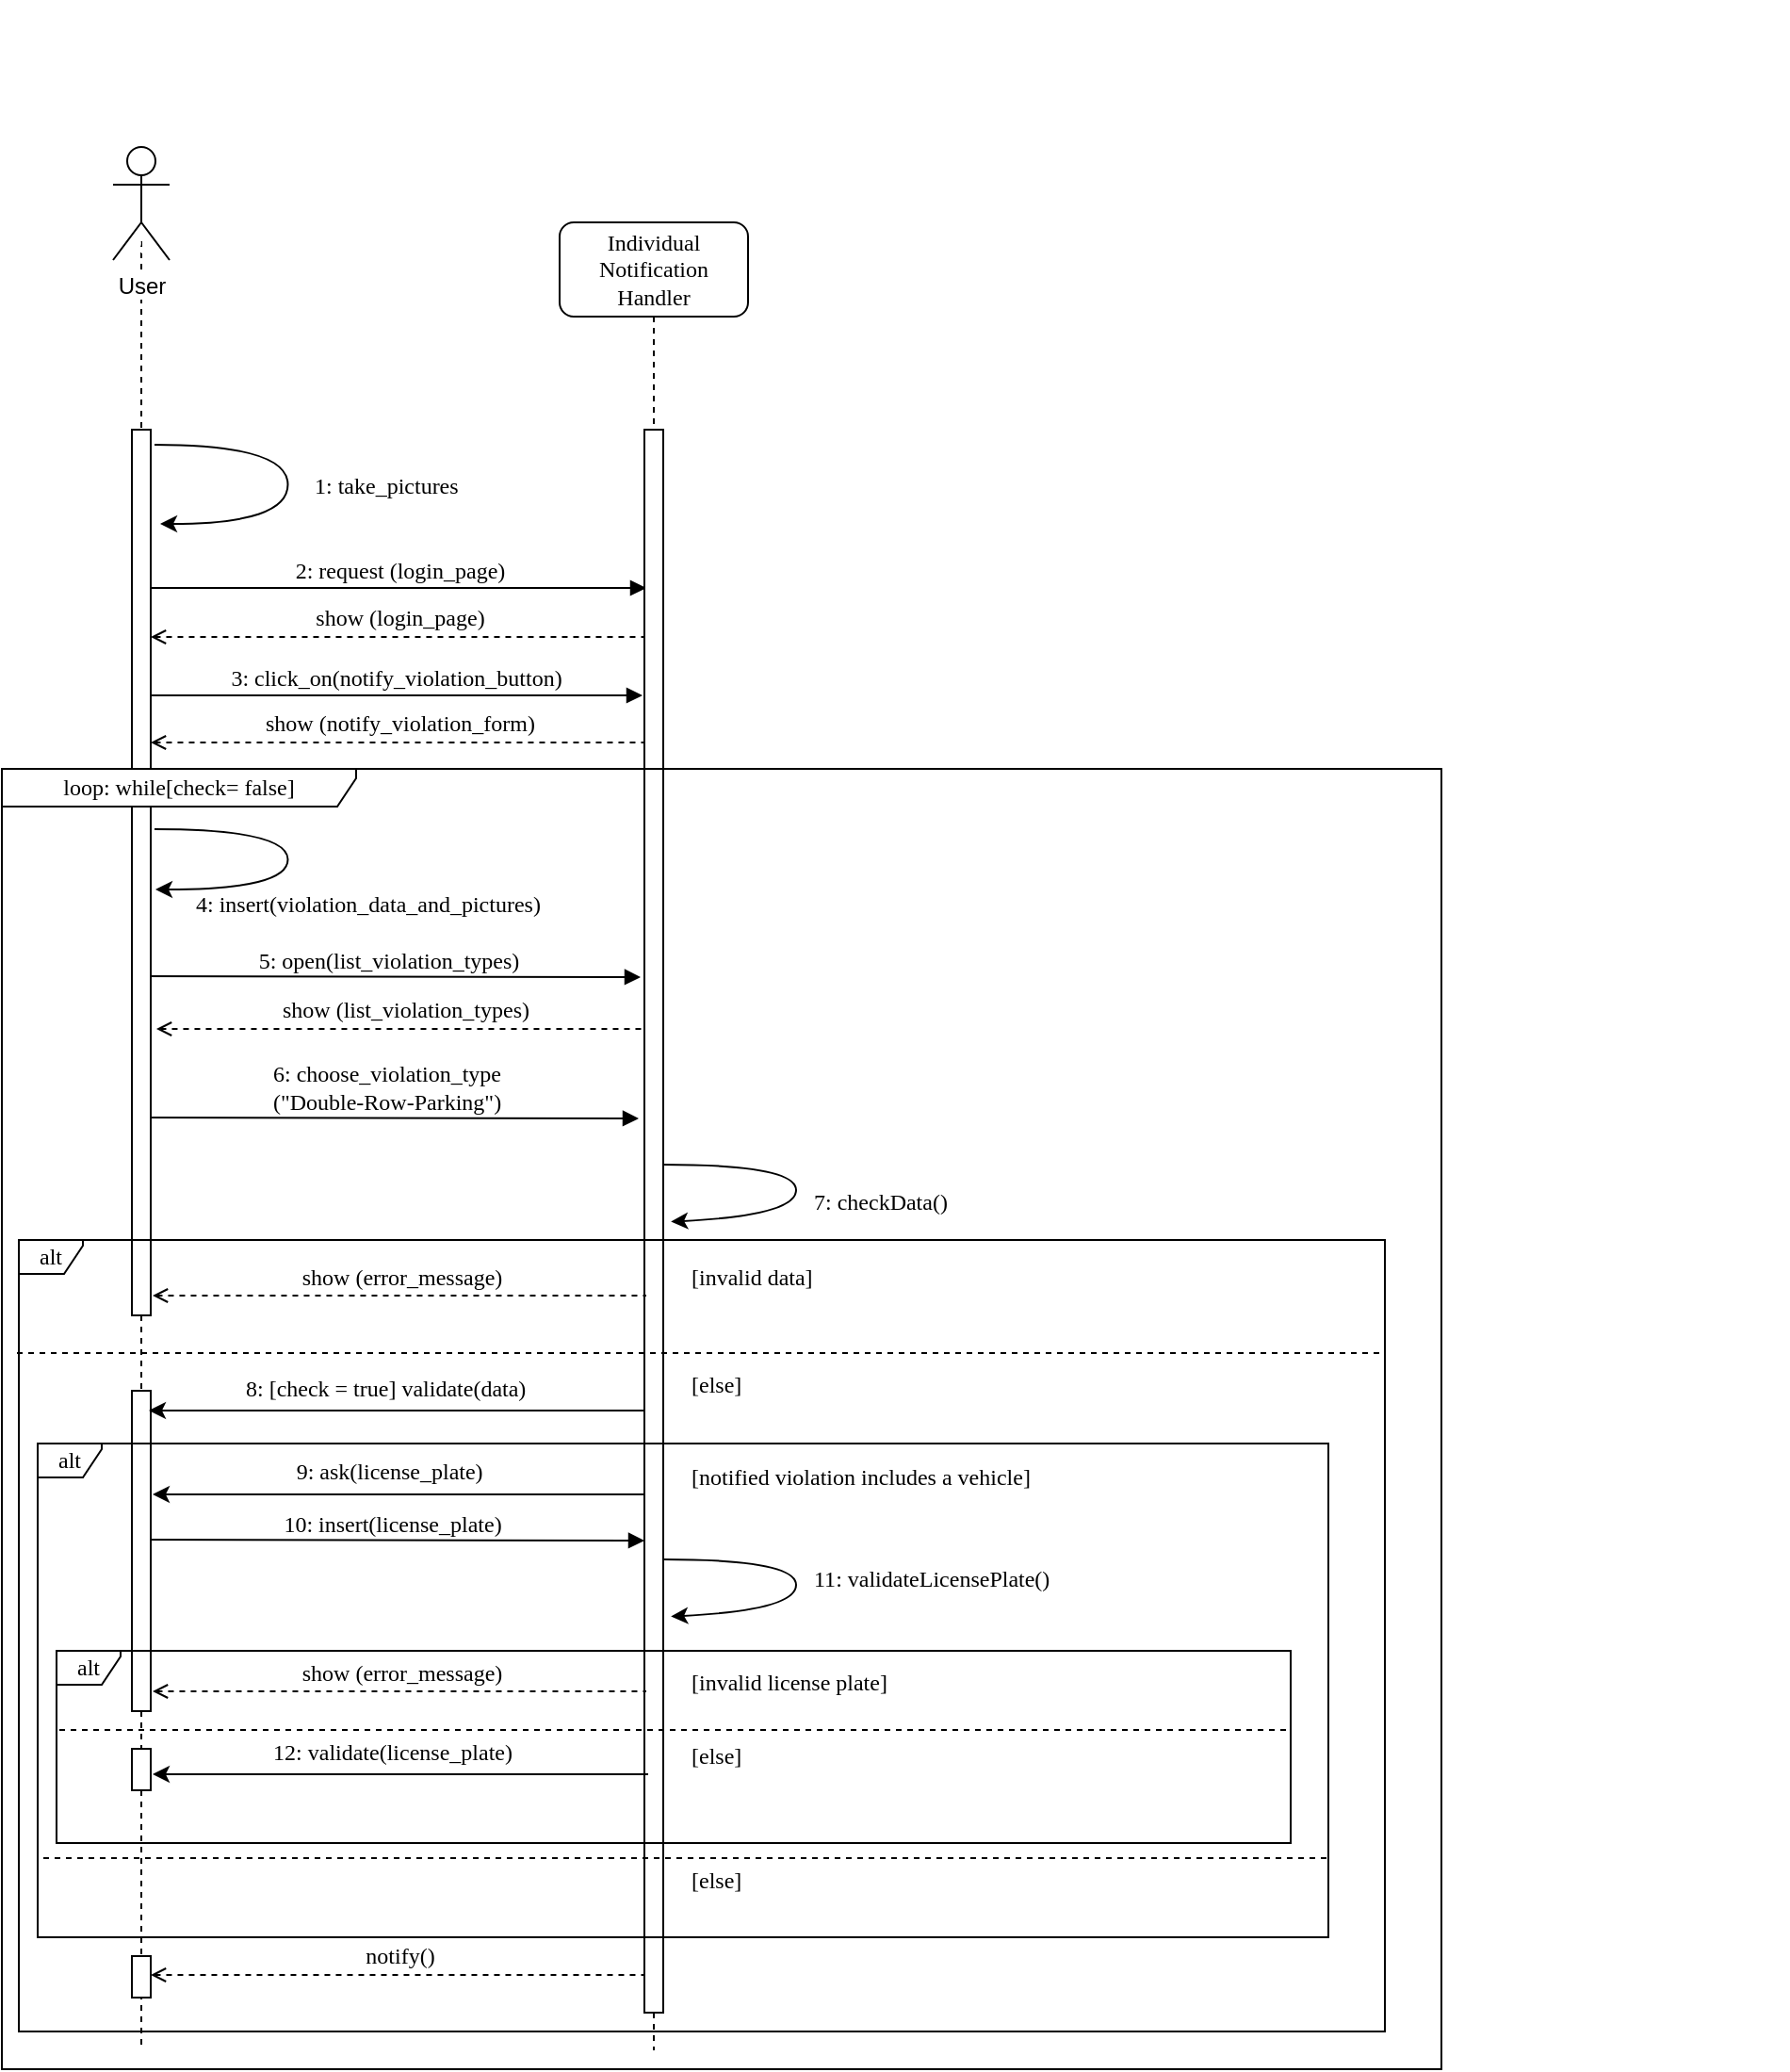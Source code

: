 <mxfile type="device" version="12.1.4" pages="1"><diagram id="13e1069c-82ec-6db2-03f1-153e76fe0fe0" name="Page-1"><mxGraphModel grid="1" shadow="0" math="0" background="#ffffff" pageHeight="850" pageWidth="1100" pageScale="1" page="1" fold="1" arrows="1" connect="1" tooltips="1" guides="1" gridSize="10" dy="1347" dx="982"><root><mxCell id="0"/><mxCell id="1" parent="0"/><mxCell id="45o1ah1FTxN9ZP7xYf2N-92" value="10: insert(license_plate)" parent="1" style="html=1;verticalAlign=bottom;endArrow=block;labelBackgroundColor=none;fontFamily=Verdana;fontSize=12;edgeStyle=elbowEdgeStyle;elbow=vertical;" edge="1"><mxGeometry as="geometry" relative="1"><mxPoint as="sourcePoint" y="769" x="149"/><mxPoint as="targetPoint" y="769.5" x="417"/></mxGeometry></mxCell><mxCell id="45o1ah1FTxN9ZP7xYf2N-86" value="6: choose_violation_type&lt;br&gt;(&quot;Double-Row-Parking&quot;)" parent="1" style="html=1;verticalAlign=bottom;endArrow=block;labelBackgroundColor=none;fontFamily=Verdana;fontSize=12;edgeStyle=elbowEdgeStyle;elbow=vertical;" edge="1"><mxGeometry as="geometry" relative="1"><mxPoint as="sourcePoint" y="545" x="146"/><mxPoint as="targetPoint" y="545.5" x="414"/></mxGeometry></mxCell><mxCell id="45o1ah1FTxN9ZP7xYf2N-73" value="5: open(list_violation_types)" parent="1" style="html=1;verticalAlign=bottom;endArrow=block;labelBackgroundColor=none;fontFamily=Verdana;fontSize=12;edgeStyle=elbowEdgeStyle;elbow=vertical;" edge="1"><mxGeometry as="geometry" relative="1"><mxPoint as="sourcePoint" y="470" x="147"/><mxPoint as="targetPoint" y="470.5" x="415"/></mxGeometry></mxCell><mxCell id="45o1ah1FTxN9ZP7xYf2N-66" value="3: click_on(notify_violation_button)" parent="1" style="html=1;verticalAlign=bottom;endArrow=block;entryX=0;entryY=0;labelBackgroundColor=none;fontFamily=Verdana;fontSize=12;edgeStyle=elbowEdgeStyle;elbow=vertical;" edge="1"><mxGeometry as="geometry" relative="1"><mxPoint as="sourcePoint" y="321" x="154"/><mxPoint as="targetPoint" y="321" x="416"/></mxGeometry></mxCell><mxCell id="45o1ah1FTxN9ZP7xYf2N-56" value="" parent="1" style="endArrow=none;dashed=1;html=1;fontColor=#FFFFFF;startArrow=open;startFill=0;" edge="1"><mxGeometry as="geometry" height="50" width="50" relative="1"><mxPoint as="sourcePoint" y="498" x="158"/><mxPoint as="targetPoint" y="498" x="420"/><Array as="points"><mxPoint y="498" x="328"/></Array></mxGeometry></mxCell><mxCell id="45o1ah1FTxN9ZP7xYf2N-57" value="&lt;font color=&quot;#000000&quot;&gt;show (list_violation_types)&lt;/font&gt;" parent="45o1ah1FTxN9ZP7xYf2N-56" vertex="1" style="text;html=1;resizable=0;points=[];align=center;verticalAlign=middle;labelBackgroundColor=#ffffff;fontColor=#FFFFFF;fontFamily=Verdana;" connectable="0"><mxGeometry as="geometry" y="58" x="0.45" relative="1"><mxPoint as="offset" y="48" x="-58"/></mxGeometry></mxCell><mxCell id="45o1ah1FTxN9ZP7xYf2N-29" value="" parent="1" style="endArrow=classic;html=1;fontFamily=Verdana;fontColor=#FFFFFF;" edge="1"><mxGeometry as="geometry" height="50" width="50" relative="1"><mxPoint as="sourcePoint" y="745" x="419"/><mxPoint as="targetPoint" y="745" x="156"/></mxGeometry></mxCell><mxCell id="45o1ah1FTxN9ZP7xYf2N-30" value="&lt;font color=&quot;#000000&quot;&gt;9: ask(license_plate)&lt;/font&gt;t" parent="45o1ah1FTxN9ZP7xYf2N-29" vertex="1" style="text;html=1;resizable=0;points=[];align=center;verticalAlign=middle;labelBackgroundColor=none;fontFamily=Verdana;fontColor=#FFFFFF;" connectable="0"><mxGeometry as="geometry" y="-3" x="-0.223" relative="1"><mxPoint as="offset" y="-9" x="-34"/></mxGeometry></mxCell><mxCell id="45o1ah1FTxN9ZP7xYf2N-11" value="" parent="1" style="endArrow=none;dashed=1;html=1;fontColor=#FFFFFF;startArrow=open;startFill=0;" edge="1"><mxGeometry as="geometry" height="50" width="50" relative="1"><mxPoint as="sourcePoint" y="290" x="155"/><mxPoint as="targetPoint" y="290" x="417"/><Array as="points"><mxPoint y="290" x="325"/></Array></mxGeometry></mxCell><mxCell id="45o1ah1FTxN9ZP7xYf2N-12" value="&lt;font color=&quot;#000000&quot;&gt;show (login_page)&lt;/font&gt;" parent="45o1ah1FTxN9ZP7xYf2N-11" vertex="1" style="text;html=1;resizable=0;points=[];align=center;verticalAlign=middle;labelBackgroundColor=#ffffff;fontColor=#FFFFFF;fontFamily=Verdana;" connectable="0"><mxGeometry as="geometry" y="58" x="0.45" relative="1"><mxPoint as="offset" y="48" x="-58"/></mxGeometry></mxCell><mxCell id="7baba1c4bc27f4b0-2" value="Individual Notification Handler" parent="1" vertex="1" style="shape=umlLifeline;perimeter=lifelinePerimeter;whiteSpace=wrap;html=1;container=1;collapsible=0;recursiveResize=0;outlineConnect=0;rounded=1;shadow=0;comic=0;labelBackgroundColor=none;strokeColor=#000000;strokeWidth=1;fillColor=#FFFFFF;fontFamily=Verdana;fontSize=12;fontColor=#000000;align=center;size=50;"><mxGeometry as="geometry" height="970" width="100" y="70" x="372"/></mxCell><mxCell id="7baba1c4bc27f4b0-8" value=":Object" parent="1" vertex="1" style="shape=umlLifeline;perimeter=lifelinePerimeter;whiteSpace=wrap;html=1;container=1;collapsible=0;recursiveResize=0;outlineConnect=0;rounded=1;shadow=0;comic=0;labelBackgroundColor=none;strokeColor=#000000;strokeWidth=1;fillColor=#FFFFFF;fontFamily=Verdana;fontSize=12;fontColor=#FFFFFF;align=center;size=0;"><mxGeometry as="geometry" height="960" width="100" y="80" x="100"/></mxCell><mxCell id="45o1ah1FTxN9ZP7xYf2N-1" value="User" parent="7baba1c4bc27f4b0-8" vertex="1" style="shape=umlActor;verticalLabelPosition=bottom;labelBackgroundColor=#ffffff;verticalAlign=top;html=1;outlineConnect=0;"><mxGeometry as="geometry" height="60" width="30" y="-50" x="35"/></mxCell><mxCell id="45o1ah1FTxN9ZP7xYf2N-64" value="" parent="7baba1c4bc27f4b0-8" vertex="1" style="html=1;points=[];perimeter=orthogonalPerimeter;rounded=0;shadow=0;comic=0;labelBackgroundColor=none;strokeColor=#000000;strokeWidth=1;fillColor=#FFFFFF;fontFamily=Verdana;fontSize=12;fontColor=#000000;align=center;"><mxGeometry as="geometry" height="170" width="10" y="610" x="45"/></mxCell><mxCell id="7baba1c4bc27f4b0-9" value="" parent="7baba1c4bc27f4b0-8" vertex="1" style="html=1;points=[];perimeter=orthogonalPerimeter;rounded=0;shadow=0;comic=0;labelBackgroundColor=none;strokeColor=#000000;strokeWidth=1;fillColor=#FFFFFF;fontFamily=Verdana;fontSize=12;fontColor=#000000;align=center;"><mxGeometry as="geometry" height="470" width="10" y="100" x="45"/></mxCell><mxCell id="45o1ah1FTxN9ZP7xYf2N-100" value="" parent="7baba1c4bc27f4b0-8" vertex="1" style="html=1;points=[];perimeter=orthogonalPerimeter;rounded=0;shadow=0;comic=0;labelBackgroundColor=none;strokeColor=#000000;strokeWidth=1;fillColor=#FFFFFF;fontFamily=Verdana;fontSize=12;fontColor=#000000;align=center;"><mxGeometry as="geometry" height="22" width="10" y="910" x="45"/></mxCell><mxCell id="45o1ah1FTxN9ZP7xYf2N-111" value="" parent="7baba1c4bc27f4b0-8" vertex="1" style="html=1;points=[];perimeter=orthogonalPerimeter;rounded=0;shadow=0;comic=0;labelBackgroundColor=none;strokeColor=#000000;strokeWidth=1;fillColor=#FFFFFF;fontFamily=Verdana;fontSize=12;fontColor=#000000;align=center;"><mxGeometry as="geometry" height="22" width="10" y="800" x="45"/></mxCell><mxCell id="7baba1c4bc27f4b0-11" value="2: request (login_page)" parent="1" style="html=1;verticalAlign=bottom;endArrow=block;entryX=0.12;entryY=0.184;labelBackgroundColor=none;fontFamily=Verdana;fontSize=12;edgeStyle=elbowEdgeStyle;elbow=vertical;entryDx=0;entryDy=0;entryPerimeter=0;" edge="1"><mxGeometry as="geometry" relative="1"><mxPoint as="sourcePoint" y="264" x="155"/><mxPoint as="targetPoint" y="264" x="418"/><Array as="points"/></mxGeometry></mxCell><mxCell id="45o1ah1FTxN9ZP7xYf2N-7" value="Text" parent="1" vertex="1" style="text;html=1;resizable=0;points=[];autosize=1;align=left;verticalAlign=top;spacingTop=-4;fontColor=#FFFFFF;"><mxGeometry as="geometry" height="20" width="40" y="104" x="167"/></mxCell><mxCell id="7baba1c4bc27f4b0-10" value="" parent="1" vertex="1" style="html=1;points=[];perimeter=orthogonalPerimeter;rounded=0;shadow=0;comic=0;labelBackgroundColor=none;strokeColor=#000000;strokeWidth=1;fillColor=#FFFFFF;fontFamily=Verdana;fontSize=12;fontColor=#000000;align=center;"><mxGeometry as="geometry" height="840" width="10" y="180" x="417"/></mxCell><mxCell id="45o1ah1FTxN9ZP7xYf2N-16" value="" parent="1" style="endArrow=classic;html=1;fontColor=#FFFFFF;curved=1;" edge="1"><mxGeometry as="geometry" height="50" width="50" relative="1"><mxPoint as="sourcePoint" y="188" x="157"/><mxPoint as="targetPoint" y="230" x="160"/><Array as="points"><mxPoint y="188" x="227.5"/><mxPoint y="230" x="228"/></Array></mxGeometry></mxCell><mxCell id="45o1ah1FTxN9ZP7xYf2N-17" value="&lt;font color=&quot;#000000&quot;&gt;1&lt;/font&gt;&lt;font color=&quot;#000000&quot;&gt;: take_pictures&lt;/font&gt;" parent="1" vertex="1" style="text;html=1;resizable=0;points=[];autosize=1;align=left;verticalAlign=top;spacingTop=-4;fontColor=#FFFFFF;fontFamily=Verdana;"><mxGeometry as="geometry" height="20" width="110" y="200" x="240"/></mxCell><mxCell id="45o1ah1FTxN9ZP7xYf2N-20" value="" parent="1" style="endArrow=classic;html=1;fontColor=#FFFFFF;curved=1;entryX=1.26;entryY=0.366;entryDx=0;entryDy=0;entryPerimeter=0;" edge="1"><mxGeometry as="geometry" height="50" width="50" relative="1"><mxPoint as="sourcePoint" y="570" x="427"/><mxPoint as="targetPoint" y="600.26" x="431.1"/><Array as="points"><mxPoint y="570" x="497.5"/><mxPoint y="597" x="497.5"/></Array></mxGeometry></mxCell><mxCell id="45o1ah1FTxN9ZP7xYf2N-40" value="Text" parent="1" vertex="1" style="text;html=1;resizable=0;points=[];autosize=1;align=left;verticalAlign=top;spacingTop=-4;fontFamily=Verdana;fontColor=#FFFFFF;"><mxGeometry as="geometry" height="20" width="40" y="382" x="984"/></mxCell><mxCell id="45o1ah1FTxN9ZP7xYf2N-41" value="Text" parent="1" vertex="1" style="text;html=1;resizable=0;points=[];autosize=1;align=left;verticalAlign=top;spacingTop=-4;fontFamily=Verdana;fontColor=#FFFFFF;"><mxGeometry as="geometry" height="20" width="40" y="168" x="984"/></mxCell><mxCell id="45o1ah1FTxN9ZP7xYf2N-42" value="Text" parent="1" vertex="1" style="text;html=1;resizable=0;points=[];autosize=1;align=left;verticalAlign=top;spacingTop=-4;fontFamily=Verdana;fontColor=#FFFFFF;"><mxGeometry as="geometry" height="20" width="40" y="10" x="984"/></mxCell><mxCell id="45o1ah1FTxN9ZP7xYf2N-43" value="Text" parent="1" vertex="1" style="text;html=1;resizable=0;points=[];autosize=1;align=left;verticalAlign=top;spacingTop=-4;fontFamily=Verdana;fontColor=#FFFFFF;"><mxGeometry as="geometry" height="20" width="40" y="159" x="780"/></mxCell><mxCell id="45o1ah1FTxN9ZP7xYf2N-44" value="Text" parent="1" vertex="1" style="text;html=1;resizable=0;points=[];autosize=1;align=left;verticalAlign=top;spacingTop=-4;fontFamily=Verdana;fontColor=#FFFFFF;"><mxGeometry as="geometry" height="20" width="40" y="-48" x="778"/></mxCell><mxCell id="45o1ah1FTxN9ZP7xYf2N-45" value="Text" parent="1" vertex="1" style="text;html=1;resizable=0;points=[];autosize=1;align=left;verticalAlign=top;spacingTop=-4;fontFamily=Verdana;fontColor=#FFFFFF;"><mxGeometry as="geometry" height="20" width="40" y="67" x="778"/></mxCell><mxCell id="45o1ah1FTxN9ZP7xYf2N-54" value="" parent="1" style="endArrow=none;dashed=1;html=1;fontFamily=Verdana;fontColor=#FFFFFF;" edge="1"><mxGeometry as="geometry" height="50" width="50" relative="1"><mxPoint as="sourcePoint" y="670" x="84"/><mxPoint as="targetPoint" y="670" x="810"/></mxGeometry></mxCell><mxCell id="45o1ah1FTxN9ZP7xYf2N-55" value="&lt;font color=&quot;#000000&quot;&gt;[invalid data]&lt;/font&gt;" parent="1" vertex="1" style="text;html=1;resizable=0;points=[];autosize=1;align=left;verticalAlign=top;spacingTop=-4;fontFamily=Verdana;fontColor=#FFFFFF;"><mxGeometry as="geometry" height="20" width="100" y="620" x="440"/></mxCell><mxCell id="45o1ah1FTxN9ZP7xYf2N-58" value="&lt;font color=&quot;#000000&quot;&gt;[else]&lt;/font&gt;" parent="1" vertex="1" style="text;html=1;resizable=0;points=[];autosize=1;align=left;verticalAlign=top;spacingTop=-4;fontFamily=Verdana;fontColor=#FFFFFF;"><mxGeometry as="geometry" height="20" width="50" y="677" x="440"/></mxCell><mxCell id="45o1ah1FTxN9ZP7xYf2N-68" value="" parent="1" style="endArrow=none;dashed=1;html=1;fontColor=#FFFFFF;startArrow=open;startFill=0;" edge="1"><mxGeometry as="geometry" height="50" width="50" relative="1"><mxPoint as="sourcePoint" y="346" x="155"/><mxPoint as="targetPoint" y="346" x="417"/><Array as="points"><mxPoint y="346" x="325"/></Array></mxGeometry></mxCell><mxCell id="45o1ah1FTxN9ZP7xYf2N-69" value="&lt;font color=&quot;#000000&quot;&gt;show (notify_violation_form)&lt;/font&gt;" parent="45o1ah1FTxN9ZP7xYf2N-68" vertex="1" style="text;html=1;resizable=0;points=[];align=center;verticalAlign=middle;labelBackgroundColor=#ffffff;fontColor=#FFFFFF;fontFamily=Verdana;" connectable="0"><mxGeometry as="geometry" y="58" x="0.45" relative="1"><mxPoint as="offset" y="48" x="-58"/></mxGeometry></mxCell><mxCell id="45o1ah1FTxN9ZP7xYf2N-21" value="&lt;font color=&quot;#000000&quot;&gt;7&lt;/font&gt;&lt;font color=&quot;#000000&quot;&gt;: checkData()&lt;/font&gt;" parent="1" vertex="1" style="text;html=1;resizable=0;points=[];autosize=1;align=left;verticalAlign=top;spacingTop=-4;fontColor=#FFFFFF;fontFamily=Verdana;"><mxGeometry as="geometry" height="20" width="110" y="580" x="505"/></mxCell><mxCell id="45o1ah1FTxN9ZP7xYf2N-84" value="" parent="1" style="endArrow=classic;html=1;fontColor=#FFFFFF;curved=1;entryX=0.575;entryY=0.2;entryDx=0;entryDy=0;entryPerimeter=0;" edge="1"><mxGeometry as="geometry" height="50" width="50" relative="1"><mxPoint as="sourcePoint" y="392" x="157"/><mxPoint as="targetPoint" y="424" x="157.5"/><Array as="points"><mxPoint y="392" x="227.5"/><mxPoint y="424" x="228"/></Array></mxGeometry></mxCell><mxCell id="45o1ah1FTxN9ZP7xYf2N-85" value="&lt;font color=&quot;#000000&quot;&gt;4&lt;/font&gt;&lt;font color=&quot;#000000&quot;&gt;: insert(violation_data_and_pictures)&lt;/font&gt;" parent="1" vertex="1" style="text;html=1;resizable=0;points=[];autosize=1;align=left;verticalAlign=top;spacingTop=-4;fontColor=#FFFFFF;fontFamily=Verdana;"><mxGeometry as="geometry" height="20" width="250" y="422" x="177"/></mxCell><mxCell id="45o1ah1FTxN9ZP7xYf2N-87" value="" parent="1" style="endArrow=none;dashed=1;html=1;fontColor=#FFFFFF;startArrow=open;startFill=0;" edge="1"><mxGeometry as="geometry" height="50" width="50" relative="1"><mxPoint as="sourcePoint" y="639.5" x="156"/><mxPoint as="targetPoint" y="639.5" x="418"/><Array as="points"><mxPoint y="639.5" x="326"/></Array></mxGeometry></mxCell><mxCell id="45o1ah1FTxN9ZP7xYf2N-88" value="&lt;font color=&quot;#000000&quot;&gt;show (error_message)&lt;/font&gt;" parent="45o1ah1FTxN9ZP7xYf2N-87" vertex="1" style="text;html=1;resizable=0;points=[];align=center;verticalAlign=middle;labelBackgroundColor=#ffffff;fontColor=#FFFFFF;fontFamily=Verdana;" connectable="0"><mxGeometry as="geometry" y="58" x="0.45" relative="1"><mxPoint as="offset" y="48" x="-58"/></mxGeometry></mxCell><mxCell id="45o1ah1FTxN9ZP7xYf2N-90" value="&lt;font color=&quot;#000000&quot;&gt;[notified violation includes a vehicle]&lt;/font&gt;" parent="1" vertex="1" style="text;html=1;resizable=0;points=[];autosize=1;align=left;verticalAlign=top;spacingTop=-4;fontFamily=Verdana;fontColor=#FFFFFF;"><mxGeometry as="geometry" height="20" width="240" y="726" x="440"/></mxCell><mxCell id="45o1ah1FTxN9ZP7xYf2N-91" value="&lt;font color=&quot;#000000&quot;&gt;[else]&lt;/font&gt;" parent="1" vertex="1" style="text;html=1;resizable=0;points=[];autosize=1;align=left;verticalAlign=top;spacingTop=-4;fontFamily=Verdana;fontColor=#FFFFFF;"><mxGeometry as="geometry" height="20" width="50" y="874" x="440"/></mxCell><mxCell id="45o1ah1FTxN9ZP7xYf2N-93" value="" parent="1" style="endArrow=classic;html=1;fontColor=#FFFFFF;curved=1;entryX=1.26;entryY=0.366;entryDx=0;entryDy=0;entryPerimeter=0;" edge="1"><mxGeometry as="geometry" height="50" width="50" relative="1"><mxPoint as="sourcePoint" y="779.5" x="427"/><mxPoint as="targetPoint" y="809.76" x="431.1"/><Array as="points"><mxPoint y="779.5" x="497.5"/><mxPoint y="806.5" x="497.5"/></Array></mxGeometry></mxCell><mxCell id="45o1ah1FTxN9ZP7xYf2N-94" value="&lt;font color=&quot;#000000&quot;&gt;11&lt;/font&gt;&lt;font color=&quot;#000000&quot;&gt;: validateLicensePlate()&lt;/font&gt;" parent="1" vertex="1" style="text;html=1;resizable=0;points=[];autosize=1;align=left;verticalAlign=top;spacingTop=-4;fontColor=#FFFFFF;fontFamily=Verdana;"><mxGeometry as="geometry" height="20" width="170" y="780" x="505"/></mxCell><mxCell id="45o1ah1FTxN9ZP7xYf2N-97" value="" parent="1" style="endArrow=none;dashed=1;html=1;fontFamily=Verdana;fontColor=#FFFFFF;" edge="1"><mxGeometry as="geometry" height="50" width="50" relative="1"><mxPoint as="sourcePoint" y="938" x="98"/><mxPoint as="targetPoint" y="938" x="780"/></mxGeometry></mxCell><mxCell id="45o1ah1FTxN9ZP7xYf2N-98" value="" parent="1" style="endArrow=none;dashed=1;html=1;fontColor=#FFFFFF;startArrow=open;startFill=0;" edge="1"><mxGeometry as="geometry" height="50" width="50" relative="1"><mxPoint as="sourcePoint" y="1000" x="155"/><mxPoint as="targetPoint" y="1000" x="417"/><Array as="points"><mxPoint y="1000" x="325"/></Array></mxGeometry></mxCell><mxCell id="45o1ah1FTxN9ZP7xYf2N-99" value="&lt;font color=&quot;#000000&quot;&gt;notify()&lt;/font&gt;" parent="45o1ah1FTxN9ZP7xYf2N-98" vertex="1" style="text;html=1;resizable=0;points=[];align=center;verticalAlign=middle;labelBackgroundColor=#ffffff;fontColor=#FFFFFF;fontFamily=Verdana;" connectable="0"><mxGeometry as="geometry" y="58" x="0.45" relative="1"><mxPoint as="offset" y="48" x="-58"/></mxGeometry></mxCell><mxCell id="45o1ah1FTxN9ZP7xYf2N-101" value="" parent="1" style="endArrow=classic;html=1;fontFamily=Verdana;fontColor=#FFFFFF;" edge="1"><mxGeometry as="geometry" height="50" width="50" relative="1"><mxPoint as="sourcePoint" y="700.5" x="417"/><mxPoint as="targetPoint" y="700.5" x="154"/></mxGeometry></mxCell><mxCell id="45o1ah1FTxN9ZP7xYf2N-102" value="&lt;font color=&quot;#000000&quot;&gt;8: [check = true] validate(data)&lt;/font&gt;t" parent="45o1ah1FTxN9ZP7xYf2N-101" vertex="1" style="text;html=1;resizable=0;points=[];align=center;verticalAlign=middle;labelBackgroundColor=none;fontFamily=Verdana;fontColor=#FFFFFF;" connectable="0"><mxGeometry as="geometry" y="-3" x="-0.223" relative="1"><mxPoint as="offset" y="-9" x="-34"/></mxGeometry></mxCell><mxCell id="45o1ah1FTxN9ZP7xYf2N-104" value="&lt;font color=&quot;#000000&quot;&gt;[invalid license plate]&lt;/font&gt;" parent="1" vertex="1" style="text;html=1;resizable=0;points=[];autosize=1;align=left;verticalAlign=top;spacingTop=-4;fontFamily=Verdana;fontColor=#FFFFFF;"><mxGeometry as="geometry" height="20" width="140" y="835" x="440"/></mxCell><mxCell id="45o1ah1FTxN9ZP7xYf2N-105" value="&lt;font color=&quot;#000000&quot;&gt;[else]&lt;/font&gt;" parent="1" vertex="1" style="text;html=1;resizable=0;points=[];autosize=1;align=left;verticalAlign=top;spacingTop=-4;fontFamily=Verdana;fontColor=#FFFFFF;"><mxGeometry as="geometry" height="20" width="50" y="940" x="440"/></mxCell><mxCell id="45o1ah1FTxN9ZP7xYf2N-106" value="" parent="1" style="endArrow=none;dashed=1;html=1;fontFamily=Verdana;fontColor=#FFFFFF;" edge="1"><mxGeometry as="geometry" height="50" width="50" relative="1"><mxPoint as="sourcePoint" y="870" x="106.5"/><mxPoint as="targetPoint" y="870" x="760"/></mxGeometry></mxCell><mxCell id="45o1ah1FTxN9ZP7xYf2N-107" value="" parent="1" style="endArrow=none;dashed=1;html=1;fontColor=#FFFFFF;startArrow=open;startFill=0;" edge="1"><mxGeometry as="geometry" height="50" width="50" relative="1"><mxPoint as="sourcePoint" y="849.5" x="156"/><mxPoint as="targetPoint" y="849.5" x="418"/><Array as="points"><mxPoint y="849.5" x="326"/></Array></mxGeometry></mxCell><mxCell id="45o1ah1FTxN9ZP7xYf2N-108" value="&lt;font color=&quot;#000000&quot;&gt;show (error_message)&lt;/font&gt;" parent="45o1ah1FTxN9ZP7xYf2N-107" vertex="1" style="text;html=1;resizable=0;points=[];align=center;verticalAlign=middle;labelBackgroundColor=#ffffff;fontColor=#FFFFFF;fontFamily=Verdana;" connectable="0"><mxGeometry as="geometry" y="58" x="0.45" relative="1"><mxPoint as="offset" y="48" x="-58"/></mxGeometry></mxCell><mxCell id="45o1ah1FTxN9ZP7xYf2N-112" value="" parent="1" style="endArrow=classic;html=1;fontFamily=Verdana;fontColor=#FFFFFF;" edge="1"><mxGeometry as="geometry" height="50" width="50" relative="1"><mxPoint as="sourcePoint" y="893.5" x="419"/><mxPoint as="targetPoint" y="893.5" x="156"/></mxGeometry></mxCell><mxCell id="45o1ah1FTxN9ZP7xYf2N-113" value="&lt;font color=&quot;#000000&quot;&gt;12: validate(license_plate)&lt;/font&gt;" parent="45o1ah1FTxN9ZP7xYf2N-112" vertex="1" style="text;html=1;resizable=0;points=[];align=center;verticalAlign=middle;labelBackgroundColor=none;fontFamily=Verdana;fontColor=#FFFFFF;" connectable="0"><mxGeometry as="geometry" y="-3" x="-0.223" relative="1"><mxPoint as="offset" y="-9" x="-34"/></mxGeometry></mxCell><mxCell id="45o1ah1FTxN9ZP7xYf2N-103" value="&lt;font color=&quot;#000000&quot;&gt;alt&lt;/font&gt;" parent="1" vertex="1" style="shape=umlFrame;whiteSpace=wrap;html=1;labelBackgroundColor=none;fontFamily=Verdana;fontColor=#FFFFFF;width=34;height=18;"><mxGeometry as="geometry" height="102" width="655" y="828" x="105"/></mxCell><mxCell id="45o1ah1FTxN9ZP7xYf2N-89" value="&lt;font color=&quot;#000000&quot;&gt;alt&lt;/font&gt;" parent="1" vertex="1" style="shape=umlFrame;whiteSpace=wrap;html=1;labelBackgroundColor=none;fontFamily=Verdana;fontColor=#FFFFFF;width=34;height=18;"><mxGeometry as="geometry" height="262" width="685" y="718" x="95"/></mxCell><mxCell id="45o1ah1FTxN9ZP7xYf2N-52" value="&lt;font color=&quot;#000000&quot;&gt;alt&lt;/font&gt;" parent="1" vertex="1" style="shape=umlFrame;whiteSpace=wrap;html=1;labelBackgroundColor=none;fontFamily=Verdana;fontColor=#FFFFFF;width=34;height=18;"><mxGeometry as="geometry" height="420" width="725" y="610" x="85"/></mxCell><mxCell id="45o1ah1FTxN9ZP7xYf2N-48" value="&lt;font color=&quot;#000000&quot;&gt;loop: while[check= false]&lt;/font&gt;" parent="1" vertex="1" style="shape=umlFrame;whiteSpace=wrap;html=1;labelBackgroundColor=none;fontFamily=Verdana;fontColor=#FFFFFF;width=188;height=20;"><mxGeometry as="geometry" height="690" width="764" y="360" x="76"/></mxCell></root></mxGraphModel></diagram></mxfile>